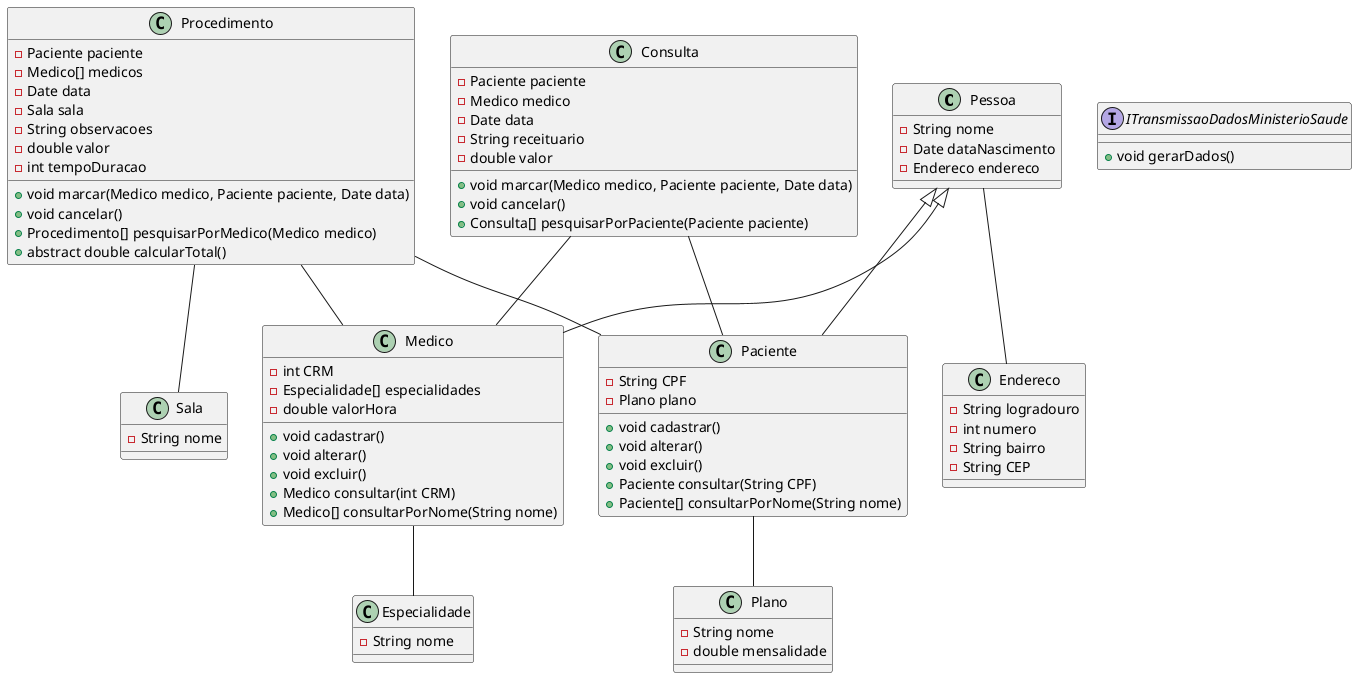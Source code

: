 @startuml

class Pessoa {
    - String nome
    - Date dataNascimento
    - Endereco endereco
}

class Paciente {
    + void cadastrar()
    + void alterar()
    + void excluir()
    + Paciente consultar(String CPF)
    + Paciente[] consultarPorNome(String nome)
    - String CPF
    - Plano plano
}

class Medico {
    + void cadastrar()
    + void alterar()
    + void excluir()
    + Medico consultar(int CRM)
    + Medico[] consultarPorNome(String nome)
    - int CRM
    - Especialidade[] especialidades
    - double valorHora
}

class Consulta {
    + void marcar(Medico medico, Paciente paciente, Date data)
    + void cancelar()
    + Consulta[] pesquisarPorPaciente(Paciente paciente)
    - Paciente paciente
    - Medico medico
    - Date data
    - String receituario
    - double valor
}

class Procedimento {
    + void marcar(Medico medico, Paciente paciente, Date data)
    + void cancelar()
    + Procedimento[] pesquisarPorMedico(Medico medico)
    + abstract double calcularTotal()
    - Paciente paciente
    - Medico[] medicos
    - Date data
    - Sala sala
    - String observacoes
    - double valor
    - int tempoDuracao
}

class Endereco {
    - String logradouro
    - int numero
    - String bairro
    - String CEP
}

class Plano {
    - String nome
    - double mensalidade
}

class Especialidade {
    - String nome
}

class Sala {
    - String nome
}

interface ITransmissaoDadosMinisterioSaude {
    + void gerarDados()
}

Pessoa <|-- Paciente
Pessoa <|-- Medico
Paciente -- Plano
Pessoa -- Endereco
Medico -- Especialidade
Consulta -- Paciente
Consulta -- Medico
Procedimento -- Paciente
Procedimento -- Medico
Procedimento -- Sala

@enduml
